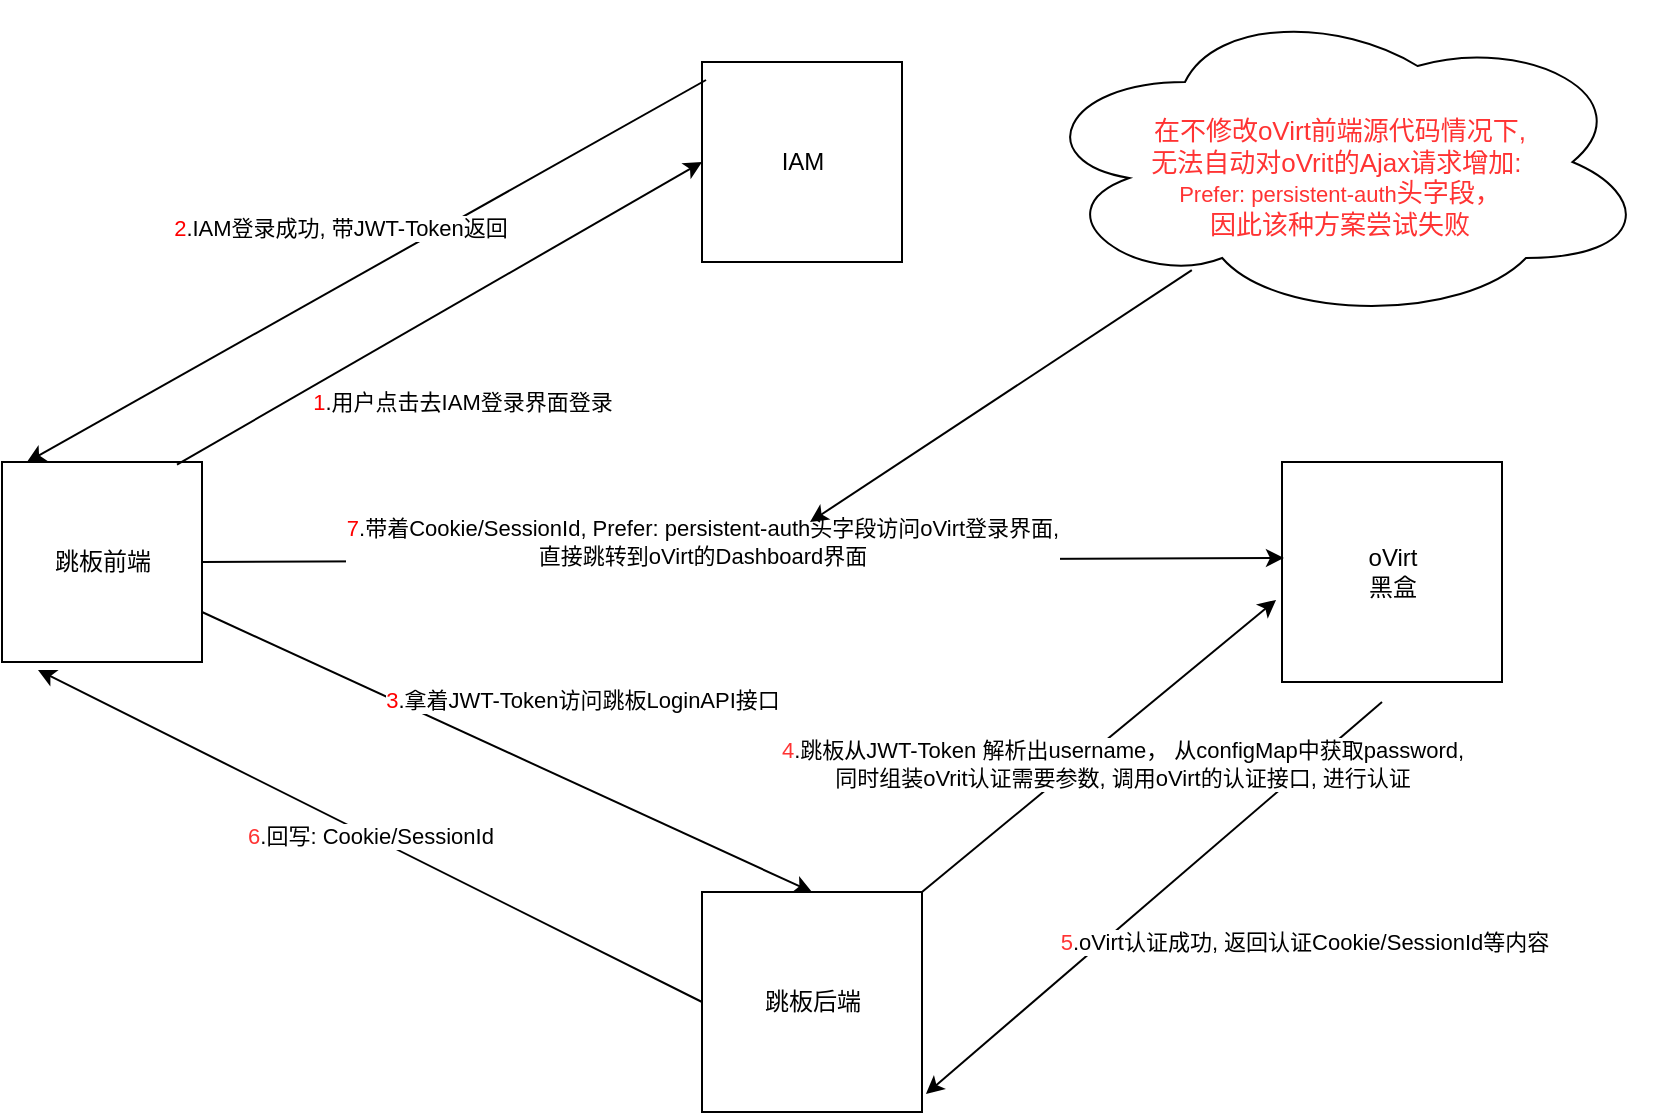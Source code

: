 <mxfile version="20.4.0" type="github" pages="2"><diagram id="Rq4us4FY72Ur3oeFeGRF" name="第 1 页"><mxGraphModel dx="1108" dy="414" grid="1" gridSize="10" guides="1" tooltips="1" connect="1" arrows="1" fold="1" page="1" pageScale="1" pageWidth="827" pageHeight="1169" background="#ffffff" math="0" shadow="0"><root><mxCell id="0"/><mxCell id="1" parent="0"/><mxCell id="c77Vm6DiKAOeC_M0HWzN-1" value="跳板前端" style="html=1;aspect=fixed;labelBackgroundColor=default;" parent="1" vertex="1"><mxGeometry x="266" y="330" width="100" height="100" as="geometry"/></mxCell><mxCell id="c77Vm6DiKAOeC_M0HWzN-2" value="IAM" style="html=1;aspect=fixed;labelBackgroundColor=default;" parent="1" vertex="1"><mxGeometry x="616" y="130" width="100" height="100" as="geometry"/></mxCell><mxCell id="c77Vm6DiKAOeC_M0HWzN-4" value="&lt;font color=&quot;#ff0000&quot;&gt;1&lt;/font&gt;.用户点击去IAM登录界面登录" style="endArrow=classic;html=1;rounded=0;exitX=0.875;exitY=0.013;exitDx=0;exitDy=0;exitPerimeter=0;entryX=0;entryY=0.5;entryDx=0;entryDy=0;labelBackgroundColor=default;" parent="1" source="c77Vm6DiKAOeC_M0HWzN-1" target="c77Vm6DiKAOeC_M0HWzN-2" edge="1"><mxGeometry x="-0.082" y="-44" width="50" height="50" relative="1" as="geometry"><mxPoint x="596" y="240" as="sourcePoint"/><mxPoint x="646" y="190" as="targetPoint"/><mxPoint as="offset"/></mxGeometry></mxCell><mxCell id="c77Vm6DiKAOeC_M0HWzN-6" value="&lt;font color=&quot;#ff0000&quot;&gt;2&lt;/font&gt;.IAM登录成功, 带JWT-Token返回" style="endArrow=classic;html=1;rounded=0;entryX=0.125;entryY=0;entryDx=0;entryDy=0;entryPerimeter=0;exitX=0.02;exitY=0.09;exitDx=0;exitDy=0;exitPerimeter=0;labelBackgroundColor=default;" parent="1" source="c77Vm6DiKAOeC_M0HWzN-2" target="c77Vm6DiKAOeC_M0HWzN-1" edge="1"><mxGeometry x="0.007" y="-25" width="50" height="50" relative="1" as="geometry"><mxPoint x="526" y="190" as="sourcePoint"/><mxPoint x="376" y="250" as="targetPoint"/><mxPoint as="offset"/><Array as="points"/></mxGeometry></mxCell><mxCell id="c77Vm6DiKAOeC_M0HWzN-7" value="跳板后端" style="html=1;aspect=fixed;labelBackgroundColor=default;" parent="1" vertex="1"><mxGeometry x="616" y="545" width="110" height="110" as="geometry"/></mxCell><mxCell id="c77Vm6DiKAOeC_M0HWzN-8" value="" style="endArrow=classic;html=1;rounded=0;entryX=0.5;entryY=0;entryDx=0;entryDy=0;exitX=1;exitY=0.75;exitDx=0;exitDy=0;labelBackgroundColor=default;" parent="1" source="c77Vm6DiKAOeC_M0HWzN-1" target="c77Vm6DiKAOeC_M0HWzN-7" edge="1"><mxGeometry width="50" height="50" relative="1" as="geometry"><mxPoint x="596" y="340" as="sourcePoint"/><mxPoint x="646" y="290" as="targetPoint"/></mxGeometry></mxCell><mxCell id="c77Vm6DiKAOeC_M0HWzN-9" value="&lt;font color=&quot;#ff0000&quot;&gt;3&lt;/font&gt;.拿着JWT-Token访问跳板LoginAPI接口" style="edgeLabel;html=1;align=center;verticalAlign=middle;resizable=0;points=[];labelBackgroundColor=default;" parent="c77Vm6DiKAOeC_M0HWzN-8" vertex="1" connectable="0"><mxGeometry x="-0.321" y="4" relative="1" as="geometry"><mxPoint x="84" as="offset"/></mxGeometry></mxCell><mxCell id="c77Vm6DiKAOeC_M0HWzN-12" value="" style="endArrow=classic;html=1;rounded=0;labelBackgroundColor=default;entryX=1.018;entryY=0.918;entryDx=0;entryDy=0;entryPerimeter=0;" parent="1" target="c77Vm6DiKAOeC_M0HWzN-7" edge="1"><mxGeometry width="50" height="50" relative="1" as="geometry"><mxPoint x="956" y="450" as="sourcePoint"/><mxPoint x="736" y="640" as="targetPoint"/></mxGeometry></mxCell><mxCell id="c77Vm6DiKAOeC_M0HWzN-15" value="&lt;font color=&quot;#ff3333&quot;&gt;5&lt;/font&gt;.oVirt认证成功, 返回认证Cookie/SessionId等内容" style="edgeLabel;html=1;align=center;verticalAlign=middle;resizable=0;points=[];labelBackgroundColor=default;" parent="c77Vm6DiKAOeC_M0HWzN-12" vertex="1" connectable="0"><mxGeometry x="0.151" y="1" relative="1" as="geometry"><mxPoint x="91" y="6" as="offset"/></mxGeometry></mxCell><mxCell id="c77Vm6DiKAOeC_M0HWzN-10" value="&lt;font color=&quot;#ff3333&quot;&gt;4&lt;/font&gt;.跳板从JWT-Token 解析出username， 从configMap中获取password, &lt;br&gt;同时组装oVrit认证需要参数, 调用oVirt的认证接口, 进行认证" style="endArrow=classic;html=1;rounded=0;startArrow=none;entryX=-0.027;entryY=0.627;entryDx=0;entryDy=0;entryPerimeter=0;labelBackgroundColor=default;exitX=1;exitY=0;exitDx=0;exitDy=0;" parent="1" source="c77Vm6DiKAOeC_M0HWzN-7" target="c77Vm6DiKAOeC_M0HWzN-3" edge="1"><mxGeometry x="0.033" y="-13" width="50" height="50" relative="1" as="geometry"><mxPoint x="726" y="640" as="sourcePoint"/><mxPoint x="856" y="370" as="targetPoint"/><mxPoint y="1" as="offset"/></mxGeometry></mxCell><mxCell id="c77Vm6DiKAOeC_M0HWzN-3" value="oVirt&lt;br&gt;黑盒" style="html=1;aspect=fixed;labelBackgroundColor=default;" parent="1" vertex="1"><mxGeometry x="906" y="330" width="110" height="110" as="geometry"/></mxCell><mxCell id="bjtWSe0gZcm_6I2hpuVK-2" value="&lt;font color=&quot;#ff3333&quot;&gt;6&lt;/font&gt;.回写: Cookie/SessionId" style="endArrow=classic;html=1;rounded=0;entryX=0.18;entryY=1.04;entryDx=0;entryDy=0;entryPerimeter=0;exitX=0;exitY=0.5;exitDx=0;exitDy=0;labelBackgroundColor=default;" parent="1" source="c77Vm6DiKAOeC_M0HWzN-7" target="c77Vm6DiKAOeC_M0HWzN-1" edge="1"><mxGeometry width="50" height="50" relative="1" as="geometry"><mxPoint x="556" y="625" as="sourcePoint"/><mxPoint x="606" y="575" as="targetPoint"/></mxGeometry></mxCell><mxCell id="bjtWSe0gZcm_6I2hpuVK-4" value="" style="endArrow=classic;html=1;rounded=0;entryX=0.009;entryY=0.436;entryDx=0;entryDy=0;entryPerimeter=0;exitX=1;exitY=0.5;exitDx=0;exitDy=0;labelBackgroundColor=default;" parent="1" source="c77Vm6DiKAOeC_M0HWzN-1" target="c77Vm6DiKAOeC_M0HWzN-3" edge="1"><mxGeometry width="50" height="50" relative="1" as="geometry"><mxPoint x="446" y="390" as="sourcePoint"/><mxPoint x="496" y="340" as="targetPoint"/></mxGeometry></mxCell><mxCell id="bjtWSe0gZcm_6I2hpuVK-5" value="&lt;font color=&quot;#ff0000&quot;&gt;7&lt;/font&gt;.带着Cookie/SessionId, Prefer: persistent-auth头字段访问oVirt登录界面, &lt;br&gt;直接跳转到oVirt的Dashboard界面" style="edgeLabel;html=1;align=center;verticalAlign=middle;resizable=0;points=[];labelBackgroundColor=default;" parent="bjtWSe0gZcm_6I2hpuVK-4" vertex="1" connectable="0"><mxGeometry x="-0.183" y="-1" relative="1" as="geometry"><mxPoint x="29" y="-10" as="offset"/></mxGeometry></mxCell><mxCell id="bjtWSe0gZcm_6I2hpuVK-6" value="&lt;font style=&quot;font-size: 13px;&quot;&gt;&lt;br&gt;在不修改oVirt前端源代码情况下, &lt;br&gt;无法自动对oVrit的Ajax请求增加:&amp;nbsp;&lt;br&gt;&lt;/font&gt;&lt;span style=&quot;font-size: 11px;&quot;&gt;Prefer: persistent-auth&lt;/span&gt;&lt;font style=&quot;font-size: 13px;&quot;&gt;头字段，&lt;br&gt;因此该种方案尝试失败&lt;/font&gt;" style="ellipse;shape=cloud;whiteSpace=wrap;html=1;labelBackgroundColor=default;fontColor=#FF3333;" parent="1" vertex="1"><mxGeometry x="780" y="100" width="310" height="160" as="geometry"/></mxCell><mxCell id="bjtWSe0gZcm_6I2hpuVK-7" value="" style="endArrow=classic;html=1;rounded=0;labelBackgroundColor=default;fontSize=13;fontColor=#000000;exitX=0.261;exitY=0.838;exitDx=0;exitDy=0;exitPerimeter=0;" parent="1" source="bjtWSe0gZcm_6I2hpuVK-6" edge="1"><mxGeometry width="50" height="50" relative="1" as="geometry"><mxPoint x="700" y="320" as="sourcePoint"/><mxPoint x="670" y="360" as="targetPoint"/></mxGeometry></mxCell></root></mxGraphModel></diagram><diagram id="p4gyTUzHVykJBxtZKwmI" name="第 2 页"><mxGraphModel dx="1108" dy="414" grid="1" gridSize="10" guides="1" tooltips="1" connect="1" arrows="1" fold="1" page="1" pageScale="1" pageWidth="827" pageHeight="1169" math="0" shadow="0"><root><mxCell id="0"/><mxCell id="1" parent="0"/></root></mxGraphModel></diagram></mxfile>